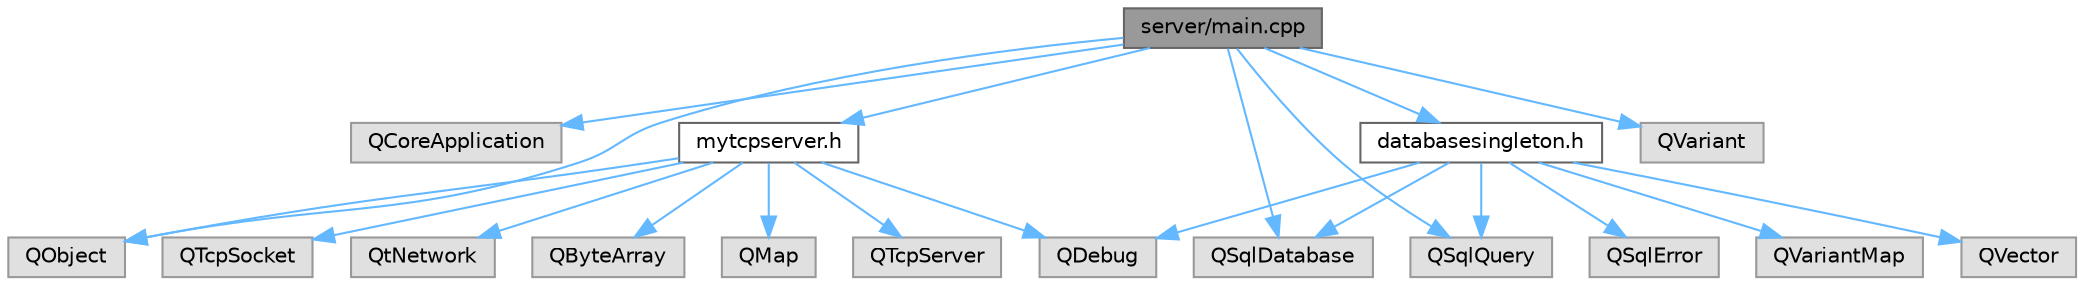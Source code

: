 digraph "server/main.cpp"
{
 // LATEX_PDF_SIZE
  bgcolor="transparent";
  edge [fontname=Helvetica,fontsize=10,labelfontname=Helvetica,labelfontsize=10];
  node [fontname=Helvetica,fontsize=10,shape=box,height=0.2,width=0.4];
  Node1 [id="Node000001",label="server/main.cpp",height=0.2,width=0.4,color="gray40", fillcolor="grey60", style="filled", fontcolor="black",tooltip=" "];
  Node1 -> Node2 [id="edge21_Node000001_Node000002",color="steelblue1",style="solid",tooltip=" "];
  Node2 [id="Node000002",label="QCoreApplication",height=0.2,width=0.4,color="grey60", fillcolor="#E0E0E0", style="filled",tooltip=" "];
  Node1 -> Node3 [id="edge22_Node000001_Node000003",color="steelblue1",style="solid",tooltip=" "];
  Node3 [id="Node000003",label="QObject",height=0.2,width=0.4,color="grey60", fillcolor="#E0E0E0", style="filled",tooltip=" "];
  Node1 -> Node4 [id="edge23_Node000001_Node000004",color="steelblue1",style="solid",tooltip=" "];
  Node4 [id="Node000004",label="QVariant",height=0.2,width=0.4,color="grey60", fillcolor="#E0E0E0", style="filled",tooltip=" "];
  Node1 -> Node5 [id="edge24_Node000001_Node000005",color="steelblue1",style="solid",tooltip=" "];
  Node5 [id="Node000005",label="QSqlDatabase",height=0.2,width=0.4,color="grey60", fillcolor="#E0E0E0", style="filled",tooltip=" "];
  Node1 -> Node6 [id="edge25_Node000001_Node000006",color="steelblue1",style="solid",tooltip=" "];
  Node6 [id="Node000006",label="QSqlQuery",height=0.2,width=0.4,color="grey60", fillcolor="#E0E0E0", style="filled",tooltip=" "];
  Node1 -> Node7 [id="edge26_Node000001_Node000007",color="steelblue1",style="solid",tooltip=" "];
  Node7 [id="Node000007",label="mytcpserver.h",height=0.2,width=0.4,color="grey40", fillcolor="white", style="filled",URL="$mytcpserver_8h.html",tooltip=" "];
  Node7 -> Node3 [id="edge27_Node000007_Node000003",color="steelblue1",style="solid",tooltip=" "];
  Node7 -> Node8 [id="edge28_Node000007_Node000008",color="steelblue1",style="solid",tooltip=" "];
  Node8 [id="Node000008",label="QTcpServer",height=0.2,width=0.4,color="grey60", fillcolor="#E0E0E0", style="filled",tooltip=" "];
  Node7 -> Node9 [id="edge29_Node000007_Node000009",color="steelblue1",style="solid",tooltip=" "];
  Node9 [id="Node000009",label="QTcpSocket",height=0.2,width=0.4,color="grey60", fillcolor="#E0E0E0", style="filled",tooltip=" "];
  Node7 -> Node10 [id="edge30_Node000007_Node000010",color="steelblue1",style="solid",tooltip=" "];
  Node10 [id="Node000010",label="QtNetwork",height=0.2,width=0.4,color="grey60", fillcolor="#E0E0E0", style="filled",tooltip=" "];
  Node7 -> Node11 [id="edge31_Node000007_Node000011",color="steelblue1",style="solid",tooltip=" "];
  Node11 [id="Node000011",label="QByteArray",height=0.2,width=0.4,color="grey60", fillcolor="#E0E0E0", style="filled",tooltip=" "];
  Node7 -> Node12 [id="edge32_Node000007_Node000012",color="steelblue1",style="solid",tooltip=" "];
  Node12 [id="Node000012",label="QDebug",height=0.2,width=0.4,color="grey60", fillcolor="#E0E0E0", style="filled",tooltip=" "];
  Node7 -> Node13 [id="edge33_Node000007_Node000013",color="steelblue1",style="solid",tooltip=" "];
  Node13 [id="Node000013",label="QMap",height=0.2,width=0.4,color="grey60", fillcolor="#E0E0E0", style="filled",tooltip=" "];
  Node1 -> Node14 [id="edge34_Node000001_Node000014",color="steelblue1",style="solid",tooltip=" "];
  Node14 [id="Node000014",label="databasesingleton.h",height=0.2,width=0.4,color="grey40", fillcolor="white", style="filled",URL="$databasesingleton_8h.html",tooltip=" "];
  Node14 -> Node5 [id="edge35_Node000014_Node000005",color="steelblue1",style="solid",tooltip=" "];
  Node14 -> Node6 [id="edge36_Node000014_Node000006",color="steelblue1",style="solid",tooltip=" "];
  Node14 -> Node15 [id="edge37_Node000014_Node000015",color="steelblue1",style="solid",tooltip=" "];
  Node15 [id="Node000015",label="QSqlError",height=0.2,width=0.4,color="grey60", fillcolor="#E0E0E0", style="filled",tooltip=" "];
  Node14 -> Node12 [id="edge38_Node000014_Node000012",color="steelblue1",style="solid",tooltip=" "];
  Node14 -> Node16 [id="edge39_Node000014_Node000016",color="steelblue1",style="solid",tooltip=" "];
  Node16 [id="Node000016",label="QVariantMap",height=0.2,width=0.4,color="grey60", fillcolor="#E0E0E0", style="filled",tooltip=" "];
  Node14 -> Node17 [id="edge40_Node000014_Node000017",color="steelblue1",style="solid",tooltip=" "];
  Node17 [id="Node000017",label="QVector",height=0.2,width=0.4,color="grey60", fillcolor="#E0E0E0", style="filled",tooltip=" "];
}
